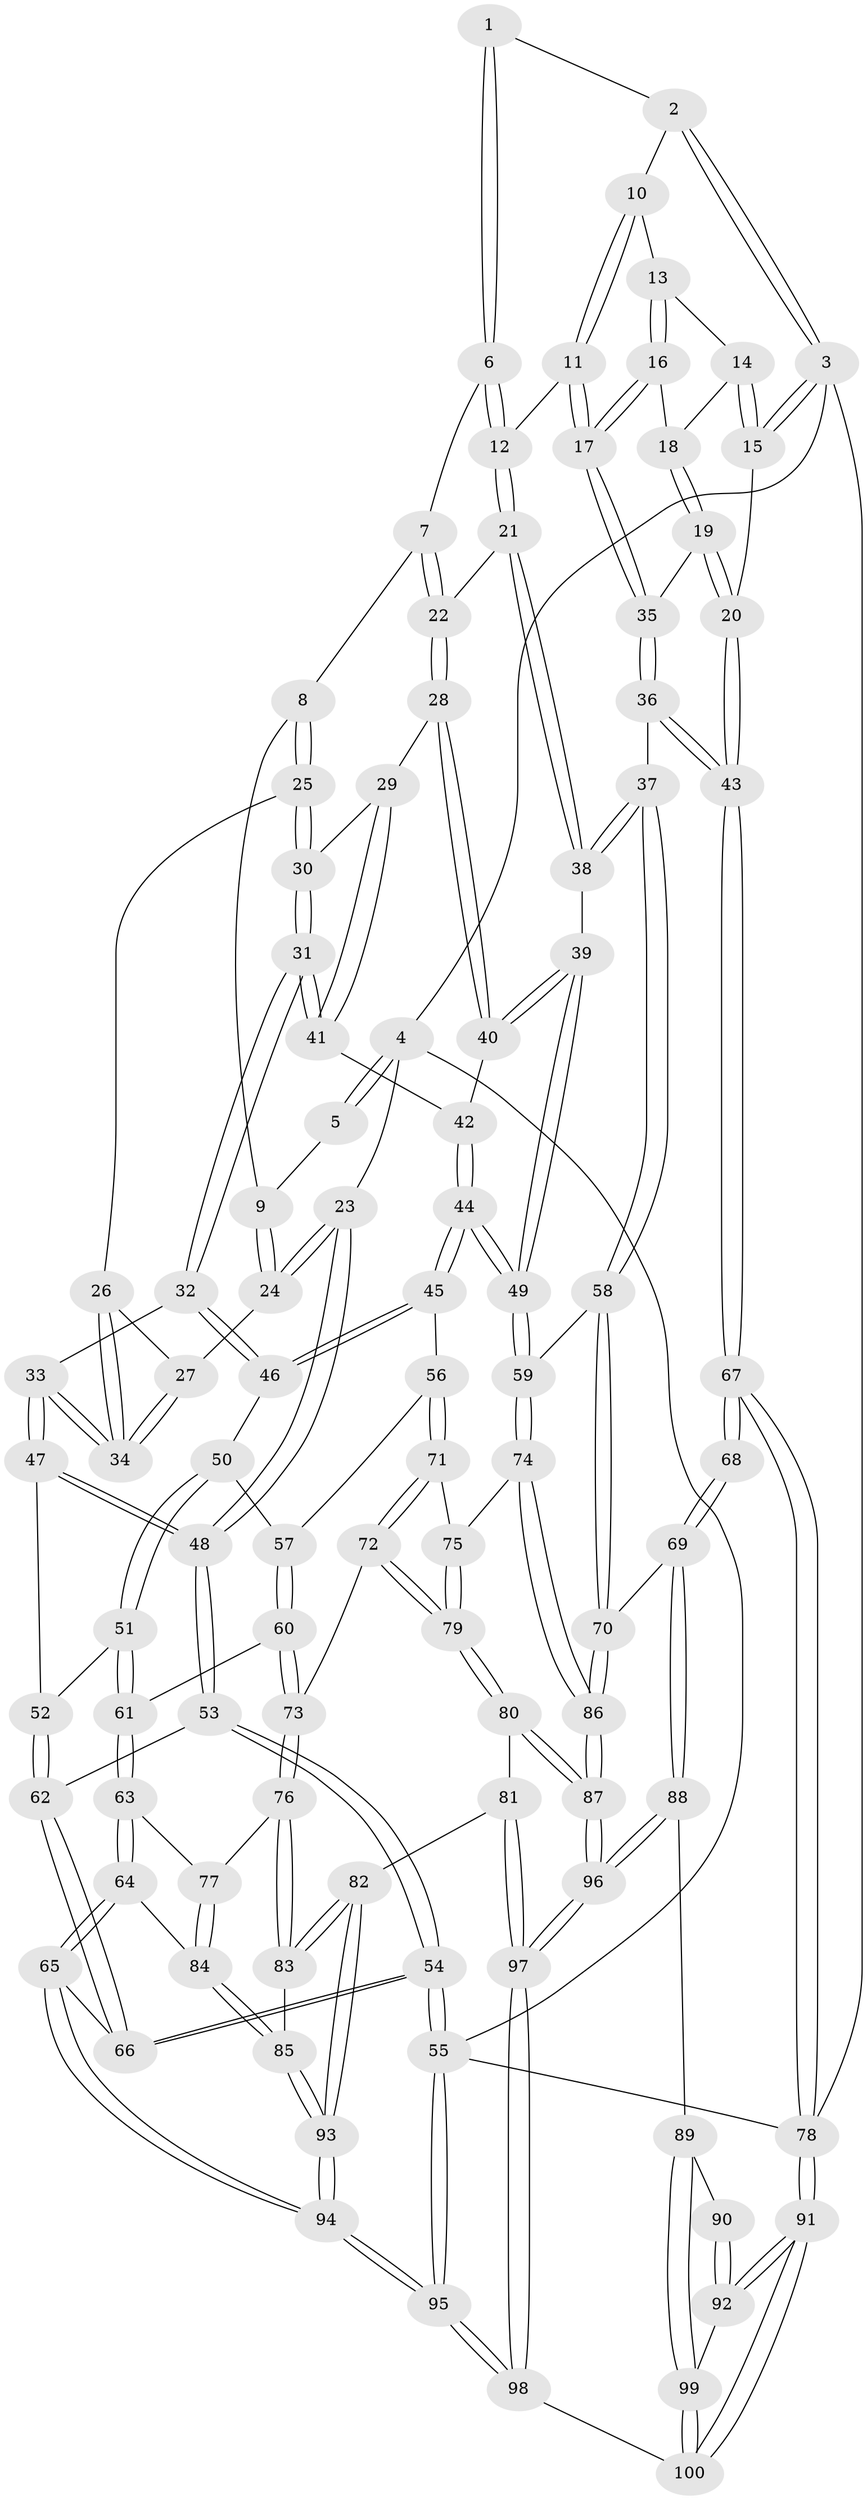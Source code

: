 // Generated by graph-tools (version 1.1) at 2025/16/03/09/25 04:16:45]
// undirected, 100 vertices, 247 edges
graph export_dot {
graph [start="1"]
  node [color=gray90,style=filled];
  1 [pos="+0.665392570286205+0"];
  2 [pos="+0.665469081084837+0"];
  3 [pos="+1+0"];
  4 [pos="+0+0"];
  5 [pos="+0.5140242101538617+0"];
  6 [pos="+0.5909167252518439+0.07503056607620756"];
  7 [pos="+0.4750805694171936+0.18103700967800204"];
  8 [pos="+0.35595945391404105+0.16812121444586006"];
  9 [pos="+0.3520392830441399+0.15818602576000543"];
  10 [pos="+0.7413118435013685+0"];
  11 [pos="+0.6649683934160827+0.24200846825463926"];
  12 [pos="+0.6235267699482091+0.24272483458160776"];
  13 [pos="+0.7896800063104115+0.04731752558134842"];
  14 [pos="+0.8727176534482293+0.1056983726729976"];
  15 [pos="+1+0"];
  16 [pos="+0.7563935458851431+0.2480152770692372"];
  17 [pos="+0.7463711358254294+0.2704756219167933"];
  18 [pos="+0.8887080515699594+0.15996682276555535"];
  19 [pos="+0.9735227257967518+0.2859331253690198"];
  20 [pos="+1+0.3698340111060587"];
  21 [pos="+0.5896445716933422+0.2636845468302708"];
  22 [pos="+0.579768340534662+0.26471075866825083"];
  23 [pos="+0+0"];
  24 [pos="+0+0"];
  25 [pos="+0.35173669540952224+0.1923628664383211"];
  26 [pos="+0.24663110805609767+0.25498334293594566"];
  27 [pos="+0+0.15524689862428648"];
  28 [pos="+0.5208704761554123+0.32062355146535665"];
  29 [pos="+0.4943100668610235+0.31964502461243416"];
  30 [pos="+0.35726878525878875+0.21912807970734774"];
  31 [pos="+0.3428228088533887+0.3905366851082261"];
  32 [pos="+0.3406730190250613+0.39239837474689543"];
  33 [pos="+0.1601903174670123+0.390586103135575"];
  34 [pos="+0.15893735830567488+0.38711591257380046"];
  35 [pos="+0.7694813543142254+0.3056037370103998"];
  36 [pos="+0.7360329052788254+0.4696428826295574"];
  37 [pos="+0.724714291928566+0.4774907805370273"];
  38 [pos="+0.6551898967384769+0.46086281021471737"];
  39 [pos="+0.5815112226328341+0.4708571929429125"];
  40 [pos="+0.5313846213273651+0.4310059363597229"];
  41 [pos="+0.3897872663631038+0.3970043962921182"];
  42 [pos="+0.4522744420612709+0.4329884064606886"];
  43 [pos="+1+0.5131683700605305"];
  44 [pos="+0.43513362954131507+0.5686498808972003"];
  45 [pos="+0.3862388727635845+0.5563311093802127"];
  46 [pos="+0.3377737642159285+0.4683616151018268"];
  47 [pos="+0.12927142648281414+0.47697150278780875"];
  48 [pos="+0+0.4521662104516959"];
  49 [pos="+0.4906610587708056+0.6078820863264182"];
  50 [pos="+0.2673127146087461+0.5205269946499462"];
  51 [pos="+0.1487069458839844+0.5127410267959006"];
  52 [pos="+0.1349448019051025+0.4961469529305022"];
  53 [pos="+0+0.5369800462692439"];
  54 [pos="+0+0.7810893595166745"];
  55 [pos="+0+1"];
  56 [pos="+0.36134647762856686+0.5736187915053492"];
  57 [pos="+0.29392021459986817+0.5776235733864037"];
  58 [pos="+0.7162730636906984+0.6342338347594689"];
  59 [pos="+0.49716315620254414+0.6322273748099163"];
  60 [pos="+0.2649395148961189+0.6111516633022747"];
  61 [pos="+0.14954953888574468+0.5153827943894452"];
  62 [pos="+0.047635204678007935+0.5896252432494167"];
  63 [pos="+0.15363523280250785+0.6006052366131728"];
  64 [pos="+0.0822483399311527+0.7215696101903585"];
  65 [pos="+0.06892444093600646+0.7220157118619754"];
  66 [pos="+0.051418658507581344+0.7179413465599231"];
  67 [pos="+1+0.5390935306866652"];
  68 [pos="+1+0.5994933021840341"];
  69 [pos="+0.7602201934398829+0.7082925892443462"];
  70 [pos="+0.7415351948096354+0.6888419049394601"];
  71 [pos="+0.3344942685306715+0.651622928584067"];
  72 [pos="+0.2793843302653165+0.672203916985124"];
  73 [pos="+0.26303116689305667+0.6652134670821661"];
  74 [pos="+0.4878127747081138+0.6694431320144626"];
  75 [pos="+0.37792545544301076+0.6750486484151729"];
  76 [pos="+0.23558367328292146+0.6746168138530226"];
  77 [pos="+0.23554850243245418+0.6746120831815612"];
  78 [pos="+1+1"];
  79 [pos="+0.3266604840173681+0.7645097875040071"];
  80 [pos="+0.32727433848456344+0.7678692146162378"];
  81 [pos="+0.2684751976561298+0.8230314348598649"];
  82 [pos="+0.26334366988698954+0.8240881560825768"];
  83 [pos="+0.2347086553259328+0.6848319783547232"];
  84 [pos="+0.10676870680140554+0.7322818300704148"];
  85 [pos="+0.1870701386560604+0.8193627987892652"];
  86 [pos="+0.49885016285217465+0.7800268938509288"];
  87 [pos="+0.49358935058787745+0.8018355669817774"];
  88 [pos="+0.7732056240222577+0.841821357755253"];
  89 [pos="+0.7824597329214009+0.8511825304653524"];
  90 [pos="+0.964589559970269+0.740183369271079"];
  91 [pos="+1+1"];
  92 [pos="+0.9222409634473403+1"];
  93 [pos="+0.20435505762572437+0.8470156149292183"];
  94 [pos="+0.07576287746758138+1"];
  95 [pos="+0.035705718333109884+1"];
  96 [pos="+0.5156838188240999+0.9055882657502234"];
  97 [pos="+0.47800139118663276+1"];
  98 [pos="+0.4519403339607383+1"];
  99 [pos="+0.7878180233183039+0.8589003088503524"];
  100 [pos="+0.5131181532037795+1"];
  1 -- 2;
  1 -- 6;
  1 -- 6;
  2 -- 3;
  2 -- 3;
  2 -- 10;
  3 -- 4;
  3 -- 15;
  3 -- 15;
  3 -- 78;
  4 -- 5;
  4 -- 5;
  4 -- 23;
  4 -- 55;
  5 -- 9;
  6 -- 7;
  6 -- 12;
  6 -- 12;
  7 -- 8;
  7 -- 22;
  7 -- 22;
  8 -- 9;
  8 -- 25;
  8 -- 25;
  9 -- 24;
  9 -- 24;
  10 -- 11;
  10 -- 11;
  10 -- 13;
  11 -- 12;
  11 -- 17;
  11 -- 17;
  12 -- 21;
  12 -- 21;
  13 -- 14;
  13 -- 16;
  13 -- 16;
  14 -- 15;
  14 -- 15;
  14 -- 18;
  15 -- 20;
  16 -- 17;
  16 -- 17;
  16 -- 18;
  17 -- 35;
  17 -- 35;
  18 -- 19;
  18 -- 19;
  19 -- 20;
  19 -- 20;
  19 -- 35;
  20 -- 43;
  20 -- 43;
  21 -- 22;
  21 -- 38;
  21 -- 38;
  22 -- 28;
  22 -- 28;
  23 -- 24;
  23 -- 24;
  23 -- 48;
  23 -- 48;
  24 -- 27;
  25 -- 26;
  25 -- 30;
  25 -- 30;
  26 -- 27;
  26 -- 34;
  26 -- 34;
  27 -- 34;
  27 -- 34;
  28 -- 29;
  28 -- 40;
  28 -- 40;
  29 -- 30;
  29 -- 41;
  29 -- 41;
  30 -- 31;
  30 -- 31;
  31 -- 32;
  31 -- 32;
  31 -- 41;
  31 -- 41;
  32 -- 33;
  32 -- 46;
  32 -- 46;
  33 -- 34;
  33 -- 34;
  33 -- 47;
  33 -- 47;
  35 -- 36;
  35 -- 36;
  36 -- 37;
  36 -- 43;
  36 -- 43;
  37 -- 38;
  37 -- 38;
  37 -- 58;
  37 -- 58;
  38 -- 39;
  39 -- 40;
  39 -- 40;
  39 -- 49;
  39 -- 49;
  40 -- 42;
  41 -- 42;
  42 -- 44;
  42 -- 44;
  43 -- 67;
  43 -- 67;
  44 -- 45;
  44 -- 45;
  44 -- 49;
  44 -- 49;
  45 -- 46;
  45 -- 46;
  45 -- 56;
  46 -- 50;
  47 -- 48;
  47 -- 48;
  47 -- 52;
  48 -- 53;
  48 -- 53;
  49 -- 59;
  49 -- 59;
  50 -- 51;
  50 -- 51;
  50 -- 57;
  51 -- 52;
  51 -- 61;
  51 -- 61;
  52 -- 62;
  52 -- 62;
  53 -- 54;
  53 -- 54;
  53 -- 62;
  54 -- 55;
  54 -- 55;
  54 -- 66;
  54 -- 66;
  55 -- 95;
  55 -- 95;
  55 -- 78;
  56 -- 57;
  56 -- 71;
  56 -- 71;
  57 -- 60;
  57 -- 60;
  58 -- 59;
  58 -- 70;
  58 -- 70;
  59 -- 74;
  59 -- 74;
  60 -- 61;
  60 -- 73;
  60 -- 73;
  61 -- 63;
  61 -- 63;
  62 -- 66;
  62 -- 66;
  63 -- 64;
  63 -- 64;
  63 -- 77;
  64 -- 65;
  64 -- 65;
  64 -- 84;
  65 -- 66;
  65 -- 94;
  65 -- 94;
  67 -- 68;
  67 -- 68;
  67 -- 78;
  67 -- 78;
  68 -- 69;
  68 -- 69;
  69 -- 70;
  69 -- 88;
  69 -- 88;
  70 -- 86;
  70 -- 86;
  71 -- 72;
  71 -- 72;
  71 -- 75;
  72 -- 73;
  72 -- 79;
  72 -- 79;
  73 -- 76;
  73 -- 76;
  74 -- 75;
  74 -- 86;
  74 -- 86;
  75 -- 79;
  75 -- 79;
  76 -- 77;
  76 -- 83;
  76 -- 83;
  77 -- 84;
  77 -- 84;
  78 -- 91;
  78 -- 91;
  79 -- 80;
  79 -- 80;
  80 -- 81;
  80 -- 87;
  80 -- 87;
  81 -- 82;
  81 -- 97;
  81 -- 97;
  82 -- 83;
  82 -- 83;
  82 -- 93;
  82 -- 93;
  83 -- 85;
  84 -- 85;
  84 -- 85;
  85 -- 93;
  85 -- 93;
  86 -- 87;
  86 -- 87;
  87 -- 96;
  87 -- 96;
  88 -- 89;
  88 -- 96;
  88 -- 96;
  89 -- 90;
  89 -- 99;
  89 -- 99;
  90 -- 92;
  90 -- 92;
  91 -- 92;
  91 -- 92;
  91 -- 100;
  91 -- 100;
  92 -- 99;
  93 -- 94;
  93 -- 94;
  94 -- 95;
  94 -- 95;
  95 -- 98;
  95 -- 98;
  96 -- 97;
  96 -- 97;
  97 -- 98;
  97 -- 98;
  98 -- 100;
  99 -- 100;
  99 -- 100;
}
